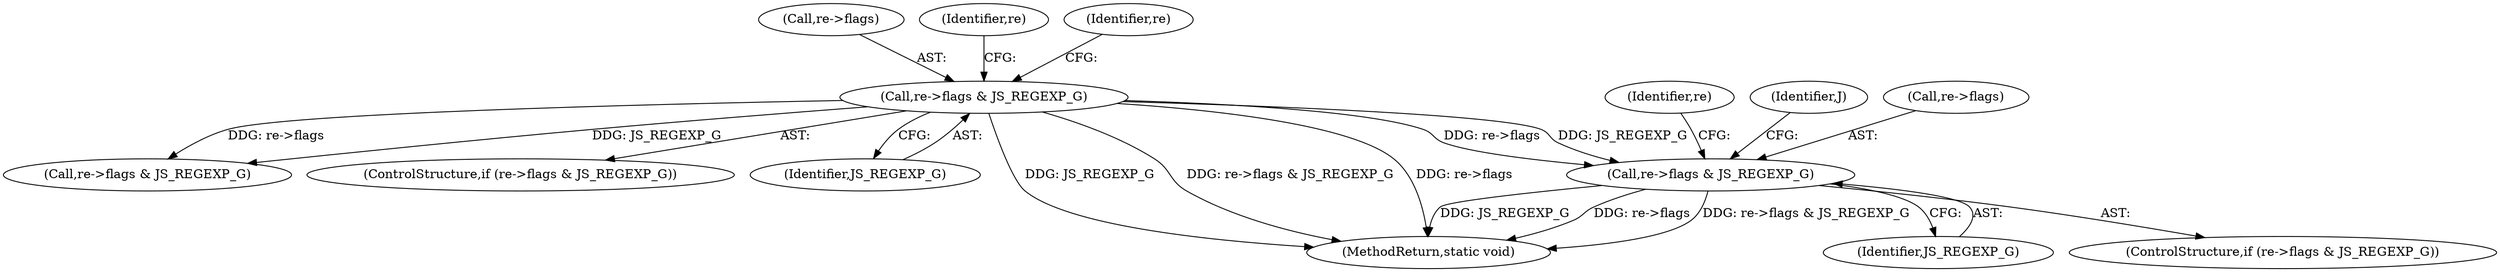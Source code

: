 digraph "0_mujs_00d4606c3baf813b7b1c176823b2729bf51002a2@pointer" {
"1000171" [label="(Call,re->flags & JS_REGEXP_G)"];
"1000121" [label="(Call,re->flags & JS_REGEXP_G)"];
"1000121" [label="(Call,re->flags & JS_REGEXP_G)"];
"1000178" [label="(Identifier,re)"];
"1000120" [label="(ControlStructure,if (re->flags & JS_REGEXP_G))"];
"1000122" [label="(Call,re->flags)"];
"1000130" [label="(Identifier,re)"];
"1000125" [label="(Identifier,JS_REGEXP_G)"];
"1000211" [label="(MethodReturn,static void)"];
"1000170" [label="(ControlStructure,if (re->flags & JS_REGEXP_G))"];
"1000171" [label="(Call,re->flags & JS_REGEXP_G)"];
"1000194" [label="(Identifier,J)"];
"1000175" [label="(Identifier,JS_REGEXP_G)"];
"1000198" [label="(Call,re->flags & JS_REGEXP_G)"];
"1000172" [label="(Call,re->flags)"];
"1000163" [label="(Identifier,re)"];
"1000171" -> "1000170"  [label="AST: "];
"1000171" -> "1000175"  [label="CFG: "];
"1000172" -> "1000171"  [label="AST: "];
"1000175" -> "1000171"  [label="AST: "];
"1000178" -> "1000171"  [label="CFG: "];
"1000194" -> "1000171"  [label="CFG: "];
"1000171" -> "1000211"  [label="DDG: re->flags"];
"1000171" -> "1000211"  [label="DDG: re->flags & JS_REGEXP_G"];
"1000171" -> "1000211"  [label="DDG: JS_REGEXP_G"];
"1000121" -> "1000171"  [label="DDG: re->flags"];
"1000121" -> "1000171"  [label="DDG: JS_REGEXP_G"];
"1000121" -> "1000120"  [label="AST: "];
"1000121" -> "1000125"  [label="CFG: "];
"1000122" -> "1000121"  [label="AST: "];
"1000125" -> "1000121"  [label="AST: "];
"1000130" -> "1000121"  [label="CFG: "];
"1000163" -> "1000121"  [label="CFG: "];
"1000121" -> "1000211"  [label="DDG: JS_REGEXP_G"];
"1000121" -> "1000211"  [label="DDG: re->flags & JS_REGEXP_G"];
"1000121" -> "1000211"  [label="DDG: re->flags"];
"1000121" -> "1000198"  [label="DDG: re->flags"];
"1000121" -> "1000198"  [label="DDG: JS_REGEXP_G"];
}
